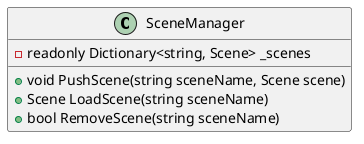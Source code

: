 @startuml
class SceneManager {
	- readonly Dictionary<string, Scene> _scenes
	+ void PushScene(string sceneName, Scene scene)
	+ Scene LoadScene(string sceneName)
	+ bool RemoveScene(string sceneName)
}
@enduml